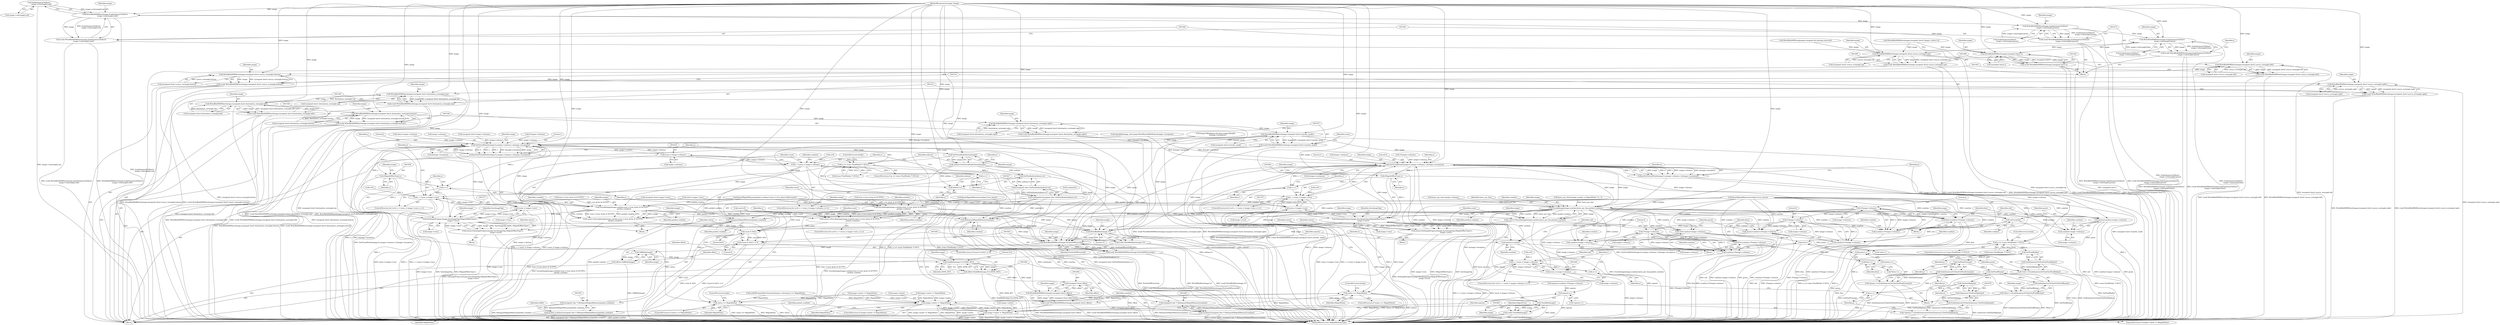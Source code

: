digraph "0_ImageMagick_859084b4fd966ac007965c3d85caabccd8aee9b4@array" {
"1001452" [label="(Call,ScaleQuantumToShort(\n          image->colormap[i].red))"];
"1001450" [label="(Call,WriteBlobMSBShort(image,ScaleQuantumToShort(\n          image->colormap[i].red)))"];
"1001448" [label="(Call,(void) WriteBlobMSBShort(image,ScaleQuantumToShort(\n          image->colormap[i].red)))"];
"1001462" [label="(Call,WriteBlobMSBShort(image,ScaleQuantumToShort(\n          image->colormap[i].green)))"];
"1001460" [label="(Call,(void) WriteBlobMSBShort(image,ScaleQuantumToShort(\n          image->colormap[i].green)))"];
"1001474" [label="(Call,WriteBlobMSBShort(image,ScaleQuantumToShort(\n          image->colormap[i].blue)))"];
"1001443" [label="(Call,WriteBlobMSBShort(image,(unsigned short) i))"];
"1001441" [label="(Call,(void) WriteBlobMSBShort(image,(unsigned short) i))"];
"1001472" [label="(Call,(void) WriteBlobMSBShort(image,ScaleQuantumToShort(\n          image->colormap[i].blue)))"];
"1001486" [label="(Call,WriteBlobMSBShort(image,(unsigned short) source_rectangle.top))"];
"1001484" [label="(Call,(void) WriteBlobMSBShort(image,(unsigned short) source_rectangle.top))"];
"1001495" [label="(Call,WriteBlobMSBShort(image,(unsigned short) source_rectangle.left))"];
"1001493" [label="(Call,(void) WriteBlobMSBShort(image,(unsigned short) source_rectangle.left))"];
"1001504" [label="(Call,WriteBlobMSBShort(image,(unsigned short) source_rectangle.bottom))"];
"1001502" [label="(Call,(void) WriteBlobMSBShort(image,(unsigned short) source_rectangle.bottom))"];
"1001513" [label="(Call,WriteBlobMSBShort(image,(unsigned short) source_rectangle.right))"];
"1001511" [label="(Call,(void) WriteBlobMSBShort(image,(unsigned short) source_rectangle.right))"];
"1001522" [label="(Call,WriteBlobMSBShort(image,(unsigned short) destination_rectangle.top))"];
"1001520" [label="(Call,(void) WriteBlobMSBShort(image,(unsigned short) destination_rectangle.top))"];
"1001531" [label="(Call,WriteBlobMSBShort(image,(unsigned short) destination_rectangle.left))"];
"1001529" [label="(Call,(void) WriteBlobMSBShort(image,(unsigned short) destination_rectangle.left))"];
"1001540" [label="(Call,WriteBlobMSBShort(image,(unsigned short) destination_rectangle.bottom))"];
"1001538" [label="(Call,(void) WriteBlobMSBShort(image,(unsigned short) destination_rectangle.bottom))"];
"1001549" [label="(Call,WriteBlobMSBShort(image,(unsigned short) destination_rectangle.right))"];
"1001547" [label="(Call,(void) WriteBlobMSBShort(image,(unsigned short) destination_rectangle.right))"];
"1001558" [label="(Call,WriteBlobMSBShort(image,(unsigned short) transfer_mode))"];
"1001556" [label="(Call,(void) WriteBlobMSBShort(image,(unsigned short) transfer_mode))"];
"1001586" [label="(Call,GetVirtualPixels(image,0,y,image->columns,1,&image->exception))"];
"1001581" [label="(Call,y++)"];
"1001574" [label="(Call,y < (ssize_t) image->rows)"];
"1001584" [label="(Call,p=GetVirtualPixels(image,0,y,image->columns,1,&image->exception))"];
"1001599" [label="(Call,p == (const PixelPacket *) NULL)"];
"1001607" [label="(Call,GetVirtualIndexQueue(image))"];
"1001605" [label="(Call,indexes=GetVirtualIndexQueue(image))"];
"1001628" [label="(Call,GetPixelIndex(indexes+x))"];
"1001626" [label="(Call,(unsigned char) GetPixelIndex(indexes+x))"];
"1001622" [label="(Call,scanline[x]=(unsigned char) GetPixelIndex(indexes+x))"];
"1001634" [label="(Call,EncodeImage(image,scanline,(size_t) (row_bytes & 0x7FFF),\n        packed_scanline))"];
"1001632" [label="(Call,count+=EncodeImage(image,scanline,(size_t) (row_bytes & 0x7FFF),\n        packed_scanline))"];
"1001915" [label="(Call,count & 0x01)"];
"1001914" [label="(Call,(count & 0x01) != 0)"];
"1001654" [label="(Call,SetImageProgress(image,SaveImageTag,(MagickOffsetType) y,\n            image->rows))"];
"1001576" [label="(Call,(ssize_t) image->rows)"];
"1001652" [label="(Call,status=SetImageProgress(image,SaveImageTag,(MagickOffsetType) y,\n            image->rows))"];
"1001664" [label="(Call,status == MagickFalse)"];
"1001921" [label="(Call,WriteBlobByte(image,'\0'))"];
"1001919" [label="(Call,(void) WriteBlobByte(image,'\0'))"];
"1001926" [label="(Call,WriteBlobMSBShort(image,PictEndOfPictureOp))"];
"1001924" [label="(Call,(void) WriteBlobMSBShort(image,PictEndOfPictureOp))"];
"1001931" [label="(Call,TellBlob(image))"];
"1001929" [label="(Call,offset=TellBlob(image))"];
"1001935" [label="(Call,SeekBlob(image,512,SEEK_SET))"];
"1001933" [label="(Call,offset=SeekBlob(image,512,SEEK_SET))"];
"1001943" [label="(Call,(unsigned short) offset)"];
"1001941" [label="(Call,WriteBlobMSBShort(image,(unsigned short) offset))"];
"1001939" [label="(Call,(void) WriteBlobMSBShort(image,(unsigned short) offset))"];
"1001966" [label="(Call,CloseBlob(image))"];
"1001964" [label="(Call,(void) CloseBlob(image))"];
"1001950" [label="(Call,RelinquishMagickMemory(scanline))"];
"1001948" [label="(Call,(unsigned char *) RelinquishMagickMemory(scanline))"];
"1001946" [label="(Call,scanline=(unsigned char *) RelinquishMagickMemory(scanline))"];
"1001956" [label="(Call,RelinquishMagickMemory(packed_scanline))"];
"1001954" [label="(Call,(unsigned char *) RelinquishMagickMemory(packed_scanline))"];
"1001952" [label="(Call,packed_scanline=(unsigned char *) RelinquishMagickMemory(packed_scanline))"];
"1001629" [label="(Call,indexes+x)"];
"1001615" [label="(Call,(ssize_t) image->columns)"];
"1001613" [label="(Call,x < (ssize_t) image->columns)"];
"1001620" [label="(Call,x++)"];
"1001657" [label="(Call,(MagickOffsetType) y)"];
"1001697" [label="(Call,EncodeImage(image,scanline,(size_t) (row_bytes & 0x7FFF),\n            packed_scanline))"];
"1001695" [label="(Call,count+=EncodeImage(image,scanline,(size_t) (row_bytes & 0x7FFF),\n            packed_scanline))"];
"1001756" [label="(Call,GetVirtualPixels(image,0,y,image->columns,1,&image->exception))"];
"1001751" [label="(Call,y++)"];
"1001744" [label="(Call,y < (ssize_t) image->rows)"];
"1001754" [label="(Call,p=GetVirtualPixels(image,0,y,image->columns,1,&image->exception))"];
"1001769" [label="(Call,p == (const PixelPacket *) NULL)"];
"1001848" [label="(Call,GetPixelRed(p))"];
"1001847" [label="(Call,ScaleQuantumToChar(GetPixelRed(p)))"];
"1001843" [label="(Call,*red++=ScaleQuantumToChar(GetPixelRed(p)))"];
"1001855" [label="(Call,GetPixelGreen(p))"];
"1001854" [label="(Call,ScaleQuantumToChar(GetPixelGreen(p)))"];
"1001850" [label="(Call,*green++=ScaleQuantumToChar(GetPixelGreen(p)))"];
"1001862" [label="(Call,GetPixelBlue(p))"];
"1001861" [label="(Call,ScaleQuantumToChar(GetPixelBlue(p)))"];
"1001857" [label="(Call,*blue++=ScaleQuantumToChar(GetPixelBlue(p)))"];
"1001877" [label="(Call,GetPixelAlpha(p))"];
"1001875" [label="(Call,(Quantum) (GetPixelAlpha(p)))"];
"1001874" [label="(Call,ScaleQuantumToChar((Quantum) (GetPixelAlpha(p))))"];
"1001870" [label="(Call,*opacity++=ScaleQuantumToChar((Quantum) (GetPixelAlpha(p))))"];
"1001879" [label="(Call,p++)"];
"1001778" [label="(Call,green=scanline+image->columns)"];
"1001852" [label="(Call,green++)"];
"1001780" [label="(Call,scanline+image->columns)"];
"1001789" [label="(Call,2*image->columns)"];
"1001785" [label="(Call,blue=scanline+2*image->columns)"];
"1001859" [label="(Call,blue++)"];
"1001787" [label="(Call,scanline+2*image->columns)"];
"1001804" [label="(Call,red=scanline+image->columns)"];
"1001845" [label="(Call,red++)"];
"1001806" [label="(Call,scanline+image->columns)"];
"1001815" [label="(Call,2*image->columns)"];
"1001811" [label="(Call,green=scanline+2*image->columns)"];
"1001813" [label="(Call,scanline+2*image->columns)"];
"1001824" [label="(Call,3*image->columns)"];
"1001820" [label="(Call,blue=scanline+3*image->columns)"];
"1001822" [label="(Call,scanline+3*image->columns)"];
"1001835" [label="(Call,(ssize_t) image->columns)"];
"1001833" [label="(Call,x < (ssize_t) image->columns)"];
"1001840" [label="(Call,x++)"];
"1001883" [label="(Call,EncodeImage(image,scanline,bytes_per_line,packed_scanline))"];
"1001775" [label="(Call,red=scanline)"];
"1001801" [label="(Call,opacity=scanline)"];
"1001872" [label="(Call,opacity++)"];
"1001881" [label="(Call,count+=EncodeImage(image,scanline,bytes_per_line,packed_scanline))"];
"1001899" [label="(Call,SetImageProgress(image,SaveImageTag,(MagickOffsetType) y,\n                image->rows))"];
"1001746" [label="(Call,(ssize_t) image->rows)"];
"1001897" [label="(Call,status=SetImageProgress(image,SaveImageTag,(MagickOffsetType) y,\n                image->rows))"];
"1001909" [label="(Call,status == MagickFalse)"];
"1001795" [label="(Call,image->matte != MagickFalse)"];
"1001865" [label="(Call,image->matte != MagickFalse)"];
"1001902" [label="(Call,(MagickOffsetType) y)"];
"1001886" [label="(Identifier,bytes_per_line)"];
"1001936" [label="(Identifier,image)"];
"1001682" [label="(ControlStructure,for (y=0; y < (ssize_t) image->rows; y++))"];
"1000118" [label="(Block,)"];
"1001445" [label="(Call,(unsigned short) i)"];
"1001824" [label="(Call,3*image->columns)"];
"1001746" [label="(Call,(ssize_t) image->rows)"];
"1001560" [label="(Call,(unsigned short) transfer_mode)"];
"1001811" [label="(Call,green=scanline+2*image->columns)"];
"1001744" [label="(Call,y < (ssize_t) image->rows)"];
"1001505" [label="(Identifier,image)"];
"1001905" [label="(Call,image->rows)"];
"1001614" [label="(Identifier,x)"];
"1001954" [label="(Call,(unsigned char *) RelinquishMagickMemory(packed_scanline))"];
"1001938" [label="(Identifier,SEEK_SET)"];
"1001942" [label="(Identifier,image)"];
"1001813" [label="(Call,scanline+2*image->columns)"];
"1001844" [label="(Call,*red++)"];
"1001571" [label="(Call,y=0)"];
"1001964" [label="(Call,(void) CloseBlob(image))"];
"1001752" [label="(Identifier,y)"];
"1001464" [label="(Call,ScaleQuantumToShort(\n          image->colormap[i].green))"];
"1001834" [label="(Identifier,x)"];
"1001770" [label="(Identifier,p)"];
"1001791" [label="(Call,image->columns)"];
"1001486" [label="(Call,WriteBlobMSBShort(image,(unsigned short) source_rectangle.top))"];
"1001966" [label="(Call,CloseBlob(image))"];
"1001763" [label="(Literal,1)"];
"1001538" [label="(Call,(void) WriteBlobMSBShort(image,(unsigned short) destination_rectangle.bottom))"];
"1001854" [label="(Call,ScaleQuantumToChar(GetPixelGreen(p)))"];
"1001816" [label="(Literal,2)"];
"1001914" [label="(Call,(count & 0x01) != 0)"];
"1001731" [label="(Call,opacity=scanline+3*image->columns)"];
"1001495" [label="(Call,WriteBlobMSBShort(image,(unsigned short) source_rectangle.left))"];
"1001575" [label="(Identifier,y)"];
"1001846" [label="(Identifier,red)"];
"1001799" [label="(Identifier,MagickFalse)"];
"1001804" [label="(Call,red=scanline+image->columns)"];
"1001622" [label="(Call,scanline[x]=(unsigned char) GetPixelIndex(indexes+x))"];
"1001879" [label="(Call,p++)"];
"1001782" [label="(Call,image->columns)"];
"1001657" [label="(Call,(MagickOffsetType) y)"];
"1001790" [label="(Literal,2)"];
"1001795" [label="(Call,image->matte != MagickFalse)"];
"1001584" [label="(Call,p=GetVirtualPixels(image,0,y,image->columns,1,&image->exception))"];
"1001556" [label="(Call,(void) WriteBlobMSBShort(image,(unsigned short) transfer_mode))"];
"1001635" [label="(Identifier,image)"];
"1001842" [label="(Block,)"];
"1001806" [label="(Call,scanline+image->columns)"];
"1001439" [label="(Identifier,i)"];
"1001833" [label="(Call,x < (ssize_t) image->columns)"];
"1001448" [label="(Call,(void) WriteBlobMSBShort(image,ScaleQuantumToShort(\n          image->colormap[i].red)))"];
"1001769" [label="(Call,p == (const PixelPacket *) NULL)"];
"1001741" [label="(Call,y=0)"];
"1001931" [label="(Call,TellBlob(image))"];
"1001660" [label="(Call,image->rows)"];
"1001924" [label="(Call,(void) WriteBlobMSBShort(image,PictEndOfPictureOp))"];
"1001969" [label="(Identifier,MagickTrue)"];
"1001753" [label="(Block,)"];
"1001504" [label="(Call,WriteBlobMSBShort(image,(unsigned short) source_rectangle.bottom))"];
"1001700" [label="(Call,(size_t) (row_bytes & 0x7FFF))"];
"1001967" [label="(Identifier,image)"];
"1001862" [label="(Call,GetPixelBlue(p))"];
"1001918" [label="(Literal,0)"];
"1001814" [label="(Identifier,scanline)"];
"1001699" [label="(Identifier,scanline)"];
"1001607" [label="(Call,GetVirtualIndexQueue(image))"];
"1001927" [label="(Identifier,image)"];
"1001475" [label="(Identifier,image)"];
"1001779" [label="(Identifier,green)"];
"1001578" [label="(Call,image->rows)"];
"1001851" [label="(Call,*green++)"];
"1001754" [label="(Call,p=GetVirtualPixels(image,0,y,image->columns,1,&image->exception))"];
"1001629" [label="(Call,indexes+x)"];
"1001748" [label="(Call,image->rows)"];
"1001853" [label="(Identifier,green)"];
"1001581" [label="(Call,y++)"];
"1001630" [label="(Identifier,indexes)"];
"1001532" [label="(Identifier,image)"];
"1001861" [label="(Call,ScaleQuantumToChar(GetPixelBlue(p)))"];
"1000552" [label="(Call,ResetMagickMemory(packed_scanline,0,(size_t) (row_bytes+MaxCount)))"];
"1001576" [label="(Call,(ssize_t) image->rows)"];
"1001959" [label="(Identifier,buffer)"];
"1001450" [label="(Call,WriteBlobMSBShort(image,ScaleQuantumToShort(\n          image->colormap[i].red)))"];
"1001599" [label="(Call,p == (const PixelPacket *) NULL)"];
"1001441" [label="(Call,(void) WriteBlobMSBShort(image,(unsigned short) i))"];
"1001506" [label="(Call,(unsigned short) source_rectangle.bottom)"];
"1001910" [label="(Identifier,status)"];
"1001654" [label="(Call,SetImageProgress(image,SaveImageTag,(MagickOffsetType) y,\n            image->rows))"];
"1001841" [label="(Identifier,x)"];
"1001514" [label="(Identifier,image)"];
"1001956" [label="(Call,RelinquishMagickMemory(packed_scanline))"];
"1001756" [label="(Call,GetVirtualPixels(image,0,y,image->columns,1,&image->exception))"];
"1001852" [label="(Call,green++)"];
"1001948" [label="(Call,(unsigned char *) RelinquishMagickMemory(scanline))"];
"1000404" [label="(Call,image->matte != MagickFalse)"];
"1001822" [label="(Call,scanline+3*image->columns)"];
"1001815" [label="(Call,2*image->columns)"];
"1001774" [label="(ControlStructure,break;)"];
"1001951" [label="(Identifier,scanline)"];
"1001623" [label="(Call,scanline[x])"];
"1001802" [label="(Identifier,opacity)"];
"1001928" [label="(Identifier,PictEndOfPictureOp)"];
"1001916" [label="(Identifier,count)"];
"1001849" [label="(Identifier,p)"];
"1001843" [label="(Call,*red++=ScaleQuantumToChar(GetPixelRed(p)))"];
"1000117" [label="(MethodParameterIn,Image *image)"];
"1001463" [label="(Identifier,image)"];
"1001917" [label="(Literal,0x01)"];
"1001582" [label="(Identifier,y)"];
"1000448" [label="(Call,image->matte != MagickFalse)"];
"1001789" [label="(Call,2*image->columns)"];
"1001812" [label="(Identifier,green)"];
"1001786" [label="(Identifier,blue)"];
"1001633" [label="(Identifier,count)"];
"1001760" [label="(Call,image->columns)"];
"1001778" [label="(Call,green=scanline+image->columns)"];
"1001926" [label="(Call,WriteBlobMSBShort(image,PictEndOfPictureOp))"];
"1001524" [label="(Call,(unsigned short) destination_rectangle.top)"];
"1000546" [label="(Call,ResetMagickMemory(scanline,0,row_bytes))"];
"1001911" [label="(Identifier,MagickFalse)"];
"1001394" [label="(Call,WriteBlobMSBLong(image,(unsigned int) pixmap.reserved))"];
"1001904" [label="(Identifier,y)"];
"1001740" [label="(ControlStructure,for (y=0; y < (ssize_t) image->rows; y++))"];
"1001945" [label="(Identifier,offset)"];
"1001946" [label="(Call,scanline=(unsigned char *) RelinquishMagickMemory(scanline))"];
"1001542" [label="(Call,(unsigned short) destination_rectangle.bottom)"];
"1001610" [label="(Call,x=0)"];
"1001661" [label="(Identifier,image)"];
"1001864" [label="(ControlStructure,if (image->matte != MagickFalse))"];
"1001621" [label="(Identifier,x)"];
"1001588" [label="(Literal,0)"];
"1000908" [label="(Call,ImageToBlob(jpeg_info,jpeg_image,&length,\n        &image->exception))"];
"1001830" [label="(Call,x=0)"];
"1001848" [label="(Call,GetPixelRed(p))"];
"1001881" [label="(Call,count+=EncodeImage(image,scanline,bytes_per_line,packed_scanline))"];
"1001883" [label="(Call,EncodeImage(image,scanline,bytes_per_line,packed_scanline))"];
"1001487" [label="(Identifier,image)"];
"1001801" [label="(Call,opacity=scanline)"];
"1001803" [label="(Identifier,scanline)"];
"1001452" [label="(Call,ScaleQuantumToShort(\n          image->colormap[i].red))"];
"1001583" [label="(Block,)"];
"1001558" [label="(Call,WriteBlobMSBShort(image,(unsigned short) transfer_mode))"];
"1001896" [label="(Block,)"];
"1001655" [label="(Identifier,image)"];
"1001745" [label="(Identifier,y)"];
"1001867" [label="(Identifier,image)"];
"1001950" [label="(Call,RelinquishMagickMemory(scanline))"];
"1001821" [label="(Identifier,blue)"];
"1001808" [label="(Call,image->columns)"];
"1001796" [label="(Call,image->matte)"];
"1001785" [label="(Call,blue=scanline+2*image->columns)"];
"1001908" [label="(ControlStructure,if (status == MagickFalse))"];
"1001923" [label="(Literal,'\0')"];
"1001451" [label="(Identifier,image)"];
"1001631" [label="(Identifier,x)"];
"1001757" [label="(Identifier,image)"];
"1001858" [label="(Call,*blue++)"];
"1001758" [label="(Literal,0)"];
"1001857" [label="(Call,*blue++=ScaleQuantumToChar(GetPixelBlue(p)))"];
"1001462" [label="(Call,WriteBlobMSBShort(image,ScaleQuantumToShort(\n          image->colormap[i].green)))"];
"1001887" [label="(Identifier,packed_scanline)"];
"1001898" [label="(Identifier,status)"];
"1001104" [label="(Call,(unsigned short) image->columns)"];
"1001484" [label="(Call,(void) WriteBlobMSBShort(image,(unsigned short) source_rectangle.top))"];
"1001823" [label="(Identifier,scanline)"];
"1001866" [label="(Call,image->matte)"];
"1001474" [label="(Call,WriteBlobMSBShort(image,ScaleQuantumToShort(\n          image->colormap[i].blue)))"];
"1001549" [label="(Call,WriteBlobMSBShort(image,(unsigned short) destination_rectangle.right))"];
"1001885" [label="(Identifier,scanline)"];
"1001850" [label="(Call,*green++=ScaleQuantumToChar(GetPixelGreen(p)))"];
"1001667" [label="(ControlStructure,break;)"];
"1001825" [label="(Literal,3)"];
"1001646" [label="(Identifier,image)"];
"1001755" [label="(Identifier,p)"];
"1001921" [label="(Call,WriteBlobByte(image,'\0'))"];
"1001653" [label="(Identifier,status)"];
"1001913" [label="(ControlStructure,if ((count & 0x01) != 0))"];
"1001705" [label="(Identifier,packed_scanline)"];
"1001800" [label="(Block,)"];
"1001440" [label="(Block,)"];
"1001933" [label="(Call,offset=SeekBlob(image,512,SEEK_SET))"];
"1001877" [label="(Call,GetPixelAlpha(p))"];
"1001613" [label="(Call,x < (ssize_t) image->columns)"];
"1001453" [label="(Call,image->colormap[i].red)"];
"1001952" [label="(Call,packed_scanline=(unsigned char *) RelinquishMagickMemory(packed_scanline))"];
"1001531" [label="(Call,WriteBlobMSBShort(image,(unsigned short) destination_rectangle.left))"];
"1001902" [label="(Call,(MagickOffsetType) y)"];
"1001608" [label="(Identifier,image)"];
"1001632" [label="(Call,count+=EncodeImage(image,scanline,(size_t) (row_bytes & 0x7FFF),\n        packed_scanline))"];
"1001551" [label="(Call,(unsigned short) destination_rectangle.right)"];
"1001587" [label="(Identifier,image)"];
"1001934" [label="(Identifier,offset)"];
"1001585" [label="(Identifier,p)"];
"1001869" [label="(Identifier,MagickFalse)"];
"1001418" [label="(Call,WriteBlobMSBShort(image,(unsigned short) (image->colors-1)))"];
"1001865" [label="(Call,image->matte != MagickFalse)"];
"1001781" [label="(Identifier,scanline)"];
"1001540" [label="(Call,WriteBlobMSBShort(image,(unsigned short) destination_rectangle.bottom))"];
"1001871" [label="(Call,*opacity++)"];
"1001476" [label="(Call,ScaleQuantumToShort(\n          image->colormap[i].blue))"];
"1001932" [label="(Identifier,image)"];
"1001919" [label="(Call,(void) WriteBlobByte(image,'\0'))"];
"1001665" [label="(Identifier,status)"];
"1001488" [label="(Call,(unsigned short) source_rectangle.top)"];
"1001875" [label="(Call,(Quantum) (GetPixelAlpha(p)))"];
"1001929" [label="(Call,offset=TellBlob(image))"];
"1001780" [label="(Call,scanline+image->columns)"];
"1001873" [label="(Identifier,opacity)"];
"1001930" [label="(Identifier,offset)"];
"1001695" [label="(Call,count+=EncodeImage(image,scanline,(size_t) (row_bytes & 0x7FFF),\n            packed_scanline))"];
"1001601" [label="(Call,(const PixelPacket *) NULL)"];
"1000431" [label="(Call,4*image->columns)"];
"1001805" [label="(Identifier,red)"];
"1001611" [label="(Identifier,x)"];
"1001970" [label="(MethodReturn,static MagickBooleanType)"];
"1001600" [label="(Identifier,p)"];
"1001559" [label="(Identifier,image)"];
"1001817" [label="(Call,image->columns)"];
"1001855" [label="(Call,GetPixelGreen(p))"];
"1001609" [label="(ControlStructure,for (x=0; x < (ssize_t) image->columns; x++))"];
"1001880" [label="(Identifier,p)"];
"1001771" [label="(Call,(const PixelPacket *) NULL)"];
"1001550" [label="(Identifier,image)"];
"1001787" [label="(Call,scanline+2*image->columns)"];
"1001899" [label="(Call,SetImageProgress(image,SaveImageTag,(MagickOffsetType) y,\n                image->rows))"];
"1000289" [label="(Call,(short) image->rows)"];
"1001776" [label="(Identifier,red)"];
"1001604" [label="(ControlStructure,break;)"];
"1001751" [label="(Call,y++)"];
"1001882" [label="(Identifier,count)"];
"1001605" [label="(Call,indexes=GetVirtualIndexQueue(image))"];
"1001941" [label="(Call,WriteBlobMSBShort(image,(unsigned short) offset))"];
"1001598" [label="(ControlStructure,if (p == (const PixelPacket *) NULL))"];
"1001460" [label="(Call,(void) WriteBlobMSBShort(image,ScaleQuantumToShort(\n          image->colormap[i].green)))"];
"1001874" [label="(Call,ScaleQuantumToChar((Quantum) (GetPixelAlpha(p))))"];
"1001891" [label="(Identifier,image)"];
"1001870" [label="(Call,*opacity++=ScaleQuantumToChar((Quantum) (GetPixelAlpha(p))))"];
"1001840" [label="(Call,x++)"];
"1001593" [label="(Literal,1)"];
"1001589" [label="(Identifier,y)"];
"1001496" [label="(Identifier,image)"];
"1001513" [label="(Call,WriteBlobMSBShort(image,(unsigned short) source_rectangle.right))"];
"1001659" [label="(Identifier,y)"];
"1001943" [label="(Call,(unsigned short) offset)"];
"1001520" [label="(Call,(void) WriteBlobMSBShort(image,(unsigned short) destination_rectangle.top))"];
"1001628" [label="(Call,GetPixelIndex(indexes+x))"];
"1001574" [label="(Call,y < (ssize_t) image->rows)"];
"1001620" [label="(Call,x++)"];
"1001651" [label="(Block,)"];
"1001837" [label="(Call,image->columns)"];
"1001697" [label="(Call,EncodeImage(image,scanline,(size_t) (row_bytes & 0x7FFF),\n            packed_scanline))"];
"1001529" [label="(Call,(void) WriteBlobMSBShort(image,(unsigned short) destination_rectangle.left))"];
"1000201" [label="(Call,OpenBlob(image_info,image,WriteBinaryBlobMode,&image->exception))"];
"1001666" [label="(Identifier,MagickFalse)"];
"1001694" [label="(Identifier,y)"];
"1000298" [label="(Call,(short) image->columns)"];
"1001493" [label="(Call,(void) WriteBlobMSBShort(image,(unsigned short) source_rectangle.left))"];
"1001939" [label="(Call,(void) WriteBlobMSBShort(image,(unsigned short) offset))"];
"1001656" [label="(Identifier,SaveImageTag)"];
"1001523" [label="(Identifier,image)"];
"1001847" [label="(Call,ScaleQuantumToChar(GetPixelRed(p)))"];
"1001935" [label="(Call,SeekBlob(image,512,SEEK_SET))"];
"1001735" [label="(Call,3*image->columns)"];
"1001533" [label="(Call,(unsigned short) destination_rectangle.left)"];
"1001897" [label="(Call,status=SetImageProgress(image,SaveImageTag,(MagickOffsetType) y,\n                image->rows))"];
"1001860" [label="(Identifier,blue)"];
"1001606" [label="(Identifier,indexes)"];
"1001775" [label="(Call,red=scanline)"];
"1001511" [label="(Call,(void) WriteBlobMSBShort(image,(unsigned short) source_rectangle.right))"];
"1001957" [label="(Identifier,packed_scanline)"];
"1001443" [label="(Call,WriteBlobMSBShort(image,(unsigned short) i))"];
"1001515" [label="(Call,(unsigned short) source_rectangle.right)"];
"1001547" [label="(Call,(void) WriteBlobMSBShort(image,(unsigned short) destination_rectangle.right))"];
"1001636" [label="(Identifier,scanline)"];
"1001856" [label="(Identifier,p)"];
"1001626" [label="(Call,(unsigned char) GetPixelIndex(indexes+x))"];
"1001678" [label="(Call,ResetMagickMemory(scanline,0,row_bytes))"];
"1001777" [label="(Identifier,scanline)"];
"1001113" [label="(Call,(unsigned short) image->rows)"];
"1001884" [label="(Identifier,image)"];
"1000216" [label="(Call,IssRGBCompatibleColorspace(image->colorspace) == MagickFalse)"];
"1001831" [label="(Identifier,x)"];
"1001872" [label="(Call,opacity++)"];
"1001900" [label="(Identifier,image)"];
"1001829" [label="(ControlStructure,for (x=0; x < (ssize_t) image->columns; x++))"];
"1001901" [label="(Identifier,SaveImageTag)"];
"1001472" [label="(Call,(void) WriteBlobMSBShort(image,ScaleQuantumToShort(\n          image->colormap[i].blue)))"];
"1001807" [label="(Identifier,scanline)"];
"1001922" [label="(Identifier,image)"];
"1001764" [label="(Call,&image->exception)"];
"1001541" [label="(Identifier,image)"];
"1001624" [label="(Identifier,scanline)"];
"1001617" [label="(Call,image->columns)"];
"1001820" [label="(Call,blue=scanline+3*image->columns)"];
"1001570" [label="(ControlStructure,for (y=0; y < (ssize_t) image->rows; y++))"];
"1001826" [label="(Call,image->columns)"];
"1001863" [label="(Identifier,p)"];
"1001906" [label="(Identifier,image)"];
"1001797" [label="(Identifier,image)"];
"1001953" [label="(Identifier,packed_scanline)"];
"1001912" [label="(ControlStructure,break;)"];
"1001937" [label="(Literal,512)"];
"1001594" [label="(Call,&image->exception)"];
"1001915" [label="(Call,count & 0x01)"];
"1001634" [label="(Call,EncodeImage(image,scanline,(size_t) (row_bytes & 0x7FFF),\n        packed_scanline))"];
"1001859" [label="(Call,blue++)"];
"1001502" [label="(Call,(void) WriteBlobMSBShort(image,(unsigned short) source_rectangle.bottom))"];
"1001845" [label="(Call,red++)"];
"1000445" [label="(Call,bytes_per_line*=image->matte != MagickFalse ? 4 : 3)"];
"1001878" [label="(Identifier,p)"];
"1001652" [label="(Call,status=SetImageProgress(image,SaveImageTag,(MagickOffsetType) y,\n            image->rows))"];
"1001590" [label="(Call,image->columns)"];
"1001522" [label="(Call,WriteBlobMSBShort(image,(unsigned short) destination_rectangle.top))"];
"1001444" [label="(Identifier,image)"];
"1001563" [label="(Call,count=0)"];
"1001664" [label="(Call,status == MagickFalse)"];
"1001637" [label="(Call,(size_t) (row_bytes & 0x7FFF))"];
"1001698" [label="(Identifier,image)"];
"1000436" [label="(Call,bytes_per_line=image->columns)"];
"1001642" [label="(Identifier,packed_scanline)"];
"1001909" [label="(Call,status == MagickFalse)"];
"1001947" [label="(Identifier,scanline)"];
"1001788" [label="(Identifier,scanline)"];
"1001564" [label="(Identifier,count)"];
"1001696" [label="(Identifier,count)"];
"1001835" [label="(Call,(ssize_t) image->columns)"];
"1001586" [label="(Call,GetVirtualPixels(image,0,y,image->columns,1,&image->exception))"];
"1001794" [label="(ControlStructure,if (image->matte != MagickFalse))"];
"1001615" [label="(Call,(ssize_t) image->columns)"];
"1001759" [label="(Identifier,y)"];
"1001768" [label="(ControlStructure,if (p == (const PixelPacket *) NULL))"];
"1001497" [label="(Call,(unsigned short) source_rectangle.left)"];
"1001663" [label="(ControlStructure,if (status == MagickFalse))"];
"1001452" -> "1001450"  [label="AST: "];
"1001452" -> "1001453"  [label="CFG: "];
"1001453" -> "1001452"  [label="AST: "];
"1001450" -> "1001452"  [label="CFG: "];
"1001452" -> "1001970"  [label="DDG: image->colormap[i].red"];
"1001452" -> "1001450"  [label="DDG: image->colormap[i].red"];
"1001450" -> "1001448"  [label="AST: "];
"1001451" -> "1001450"  [label="AST: "];
"1001448" -> "1001450"  [label="CFG: "];
"1001450" -> "1001970"  [label="DDG: ScaleQuantumToShort(\n          image->colormap[i].red)"];
"1001450" -> "1001448"  [label="DDG: image"];
"1001450" -> "1001448"  [label="DDG: ScaleQuantumToShort(\n          image->colormap[i].red)"];
"1001443" -> "1001450"  [label="DDG: image"];
"1000117" -> "1001450"  [label="DDG: image"];
"1001450" -> "1001462"  [label="DDG: image"];
"1001448" -> "1001440"  [label="AST: "];
"1001449" -> "1001448"  [label="AST: "];
"1001461" -> "1001448"  [label="CFG: "];
"1001448" -> "1001970"  [label="DDG: (void) WriteBlobMSBShort(image,ScaleQuantumToShort(\n          image->colormap[i].red))"];
"1001448" -> "1001970"  [label="DDG: WriteBlobMSBShort(image,ScaleQuantumToShort(\n          image->colormap[i].red))"];
"1001462" -> "1001460"  [label="AST: "];
"1001462" -> "1001464"  [label="CFG: "];
"1001463" -> "1001462"  [label="AST: "];
"1001464" -> "1001462"  [label="AST: "];
"1001460" -> "1001462"  [label="CFG: "];
"1001462" -> "1001970"  [label="DDG: ScaleQuantumToShort(\n          image->colormap[i].green)"];
"1001462" -> "1001460"  [label="DDG: image"];
"1001462" -> "1001460"  [label="DDG: ScaleQuantumToShort(\n          image->colormap[i].green)"];
"1000117" -> "1001462"  [label="DDG: image"];
"1001464" -> "1001462"  [label="DDG: image->colormap[i].green"];
"1001462" -> "1001474"  [label="DDG: image"];
"1001460" -> "1001440"  [label="AST: "];
"1001461" -> "1001460"  [label="AST: "];
"1001473" -> "1001460"  [label="CFG: "];
"1001460" -> "1001970"  [label="DDG: WriteBlobMSBShort(image,ScaleQuantumToShort(\n          image->colormap[i].green))"];
"1001460" -> "1001970"  [label="DDG: (void) WriteBlobMSBShort(image,ScaleQuantumToShort(\n          image->colormap[i].green))"];
"1001474" -> "1001472"  [label="AST: "];
"1001474" -> "1001476"  [label="CFG: "];
"1001475" -> "1001474"  [label="AST: "];
"1001476" -> "1001474"  [label="AST: "];
"1001472" -> "1001474"  [label="CFG: "];
"1001474" -> "1001970"  [label="DDG: ScaleQuantumToShort(\n          image->colormap[i].blue)"];
"1001474" -> "1001443"  [label="DDG: image"];
"1001474" -> "1001472"  [label="DDG: image"];
"1001474" -> "1001472"  [label="DDG: ScaleQuantumToShort(\n          image->colormap[i].blue)"];
"1000117" -> "1001474"  [label="DDG: image"];
"1001476" -> "1001474"  [label="DDG: image->colormap[i].blue"];
"1001474" -> "1001486"  [label="DDG: image"];
"1001443" -> "1001441"  [label="AST: "];
"1001443" -> "1001445"  [label="CFG: "];
"1001444" -> "1001443"  [label="AST: "];
"1001445" -> "1001443"  [label="AST: "];
"1001441" -> "1001443"  [label="CFG: "];
"1001443" -> "1001970"  [label="DDG: (unsigned short) i"];
"1001443" -> "1001441"  [label="DDG: image"];
"1001443" -> "1001441"  [label="DDG: (unsigned short) i"];
"1001418" -> "1001443"  [label="DDG: image"];
"1000117" -> "1001443"  [label="DDG: image"];
"1001445" -> "1001443"  [label="DDG: i"];
"1001441" -> "1001440"  [label="AST: "];
"1001442" -> "1001441"  [label="AST: "];
"1001449" -> "1001441"  [label="CFG: "];
"1001441" -> "1001970"  [label="DDG: WriteBlobMSBShort(image,(unsigned short) i)"];
"1001441" -> "1001970"  [label="DDG: (void) WriteBlobMSBShort(image,(unsigned short) i)"];
"1001472" -> "1001440"  [label="AST: "];
"1001473" -> "1001472"  [label="AST: "];
"1001439" -> "1001472"  [label="CFG: "];
"1001472" -> "1001970"  [label="DDG: WriteBlobMSBShort(image,ScaleQuantumToShort(\n          image->colormap[i].blue))"];
"1001472" -> "1001970"  [label="DDG: (void) WriteBlobMSBShort(image,ScaleQuantumToShort(\n          image->colormap[i].blue))"];
"1001486" -> "1001484"  [label="AST: "];
"1001486" -> "1001488"  [label="CFG: "];
"1001487" -> "1001486"  [label="AST: "];
"1001488" -> "1001486"  [label="AST: "];
"1001484" -> "1001486"  [label="CFG: "];
"1001486" -> "1001970"  [label="DDG: (unsigned short) source_rectangle.top"];
"1001486" -> "1001484"  [label="DDG: image"];
"1001486" -> "1001484"  [label="DDG: (unsigned short) source_rectangle.top"];
"1001418" -> "1001486"  [label="DDG: image"];
"1001394" -> "1001486"  [label="DDG: image"];
"1000117" -> "1001486"  [label="DDG: image"];
"1001488" -> "1001486"  [label="DDG: source_rectangle.top"];
"1001486" -> "1001495"  [label="DDG: image"];
"1001484" -> "1000118"  [label="AST: "];
"1001485" -> "1001484"  [label="AST: "];
"1001494" -> "1001484"  [label="CFG: "];
"1001484" -> "1001970"  [label="DDG: WriteBlobMSBShort(image,(unsigned short) source_rectangle.top)"];
"1001484" -> "1001970"  [label="DDG: (void) WriteBlobMSBShort(image,(unsigned short) source_rectangle.top)"];
"1001495" -> "1001493"  [label="AST: "];
"1001495" -> "1001497"  [label="CFG: "];
"1001496" -> "1001495"  [label="AST: "];
"1001497" -> "1001495"  [label="AST: "];
"1001493" -> "1001495"  [label="CFG: "];
"1001495" -> "1001970"  [label="DDG: (unsigned short) source_rectangle.left"];
"1001495" -> "1001493"  [label="DDG: image"];
"1001495" -> "1001493"  [label="DDG: (unsigned short) source_rectangle.left"];
"1000117" -> "1001495"  [label="DDG: image"];
"1001497" -> "1001495"  [label="DDG: source_rectangle.left"];
"1001495" -> "1001504"  [label="DDG: image"];
"1001493" -> "1000118"  [label="AST: "];
"1001494" -> "1001493"  [label="AST: "];
"1001503" -> "1001493"  [label="CFG: "];
"1001493" -> "1001970"  [label="DDG: (void) WriteBlobMSBShort(image,(unsigned short) source_rectangle.left)"];
"1001493" -> "1001970"  [label="DDG: WriteBlobMSBShort(image,(unsigned short) source_rectangle.left)"];
"1001504" -> "1001502"  [label="AST: "];
"1001504" -> "1001506"  [label="CFG: "];
"1001505" -> "1001504"  [label="AST: "];
"1001506" -> "1001504"  [label="AST: "];
"1001502" -> "1001504"  [label="CFG: "];
"1001504" -> "1001970"  [label="DDG: (unsigned short) source_rectangle.bottom"];
"1001504" -> "1001502"  [label="DDG: image"];
"1001504" -> "1001502"  [label="DDG: (unsigned short) source_rectangle.bottom"];
"1000117" -> "1001504"  [label="DDG: image"];
"1001506" -> "1001504"  [label="DDG: source_rectangle.bottom"];
"1001504" -> "1001513"  [label="DDG: image"];
"1001502" -> "1000118"  [label="AST: "];
"1001503" -> "1001502"  [label="AST: "];
"1001512" -> "1001502"  [label="CFG: "];
"1001502" -> "1001970"  [label="DDG: (void) WriteBlobMSBShort(image,(unsigned short) source_rectangle.bottom)"];
"1001502" -> "1001970"  [label="DDG: WriteBlobMSBShort(image,(unsigned short) source_rectangle.bottom)"];
"1001513" -> "1001511"  [label="AST: "];
"1001513" -> "1001515"  [label="CFG: "];
"1001514" -> "1001513"  [label="AST: "];
"1001515" -> "1001513"  [label="AST: "];
"1001511" -> "1001513"  [label="CFG: "];
"1001513" -> "1001970"  [label="DDG: (unsigned short) source_rectangle.right"];
"1001513" -> "1001511"  [label="DDG: image"];
"1001513" -> "1001511"  [label="DDG: (unsigned short) source_rectangle.right"];
"1000117" -> "1001513"  [label="DDG: image"];
"1001515" -> "1001513"  [label="DDG: source_rectangle.right"];
"1001513" -> "1001522"  [label="DDG: image"];
"1001511" -> "1000118"  [label="AST: "];
"1001512" -> "1001511"  [label="AST: "];
"1001521" -> "1001511"  [label="CFG: "];
"1001511" -> "1001970"  [label="DDG: WriteBlobMSBShort(image,(unsigned short) source_rectangle.right)"];
"1001511" -> "1001970"  [label="DDG: (void) WriteBlobMSBShort(image,(unsigned short) source_rectangle.right)"];
"1001522" -> "1001520"  [label="AST: "];
"1001522" -> "1001524"  [label="CFG: "];
"1001523" -> "1001522"  [label="AST: "];
"1001524" -> "1001522"  [label="AST: "];
"1001520" -> "1001522"  [label="CFG: "];
"1001522" -> "1001970"  [label="DDG: (unsigned short) destination_rectangle.top"];
"1001522" -> "1001520"  [label="DDG: image"];
"1001522" -> "1001520"  [label="DDG: (unsigned short) destination_rectangle.top"];
"1000117" -> "1001522"  [label="DDG: image"];
"1001524" -> "1001522"  [label="DDG: destination_rectangle.top"];
"1001522" -> "1001531"  [label="DDG: image"];
"1001520" -> "1000118"  [label="AST: "];
"1001521" -> "1001520"  [label="AST: "];
"1001530" -> "1001520"  [label="CFG: "];
"1001520" -> "1001970"  [label="DDG: (void) WriteBlobMSBShort(image,(unsigned short) destination_rectangle.top)"];
"1001520" -> "1001970"  [label="DDG: WriteBlobMSBShort(image,(unsigned short) destination_rectangle.top)"];
"1001531" -> "1001529"  [label="AST: "];
"1001531" -> "1001533"  [label="CFG: "];
"1001532" -> "1001531"  [label="AST: "];
"1001533" -> "1001531"  [label="AST: "];
"1001529" -> "1001531"  [label="CFG: "];
"1001531" -> "1001970"  [label="DDG: (unsigned short) destination_rectangle.left"];
"1001531" -> "1001529"  [label="DDG: image"];
"1001531" -> "1001529"  [label="DDG: (unsigned short) destination_rectangle.left"];
"1000117" -> "1001531"  [label="DDG: image"];
"1001533" -> "1001531"  [label="DDG: destination_rectangle.left"];
"1001531" -> "1001540"  [label="DDG: image"];
"1001529" -> "1000118"  [label="AST: "];
"1001530" -> "1001529"  [label="AST: "];
"1001539" -> "1001529"  [label="CFG: "];
"1001529" -> "1001970"  [label="DDG: WriteBlobMSBShort(image,(unsigned short) destination_rectangle.left)"];
"1001529" -> "1001970"  [label="DDG: (void) WriteBlobMSBShort(image,(unsigned short) destination_rectangle.left)"];
"1001540" -> "1001538"  [label="AST: "];
"1001540" -> "1001542"  [label="CFG: "];
"1001541" -> "1001540"  [label="AST: "];
"1001542" -> "1001540"  [label="AST: "];
"1001538" -> "1001540"  [label="CFG: "];
"1001540" -> "1001970"  [label="DDG: (unsigned short) destination_rectangle.bottom"];
"1001540" -> "1001538"  [label="DDG: image"];
"1001540" -> "1001538"  [label="DDG: (unsigned short) destination_rectangle.bottom"];
"1000117" -> "1001540"  [label="DDG: image"];
"1001542" -> "1001540"  [label="DDG: destination_rectangle.bottom"];
"1001540" -> "1001549"  [label="DDG: image"];
"1001538" -> "1000118"  [label="AST: "];
"1001539" -> "1001538"  [label="AST: "];
"1001548" -> "1001538"  [label="CFG: "];
"1001538" -> "1001970"  [label="DDG: (void) WriteBlobMSBShort(image,(unsigned short) destination_rectangle.bottom)"];
"1001538" -> "1001970"  [label="DDG: WriteBlobMSBShort(image,(unsigned short) destination_rectangle.bottom)"];
"1001549" -> "1001547"  [label="AST: "];
"1001549" -> "1001551"  [label="CFG: "];
"1001550" -> "1001549"  [label="AST: "];
"1001551" -> "1001549"  [label="AST: "];
"1001547" -> "1001549"  [label="CFG: "];
"1001549" -> "1001970"  [label="DDG: (unsigned short) destination_rectangle.right"];
"1001549" -> "1001547"  [label="DDG: image"];
"1001549" -> "1001547"  [label="DDG: (unsigned short) destination_rectangle.right"];
"1000117" -> "1001549"  [label="DDG: image"];
"1001551" -> "1001549"  [label="DDG: destination_rectangle.right"];
"1001549" -> "1001558"  [label="DDG: image"];
"1001547" -> "1000118"  [label="AST: "];
"1001548" -> "1001547"  [label="AST: "];
"1001557" -> "1001547"  [label="CFG: "];
"1001547" -> "1001970"  [label="DDG: WriteBlobMSBShort(image,(unsigned short) destination_rectangle.right)"];
"1001547" -> "1001970"  [label="DDG: (void) WriteBlobMSBShort(image,(unsigned short) destination_rectangle.right)"];
"1001558" -> "1001556"  [label="AST: "];
"1001558" -> "1001560"  [label="CFG: "];
"1001559" -> "1001558"  [label="AST: "];
"1001560" -> "1001558"  [label="AST: "];
"1001556" -> "1001558"  [label="CFG: "];
"1001558" -> "1001970"  [label="DDG: (unsigned short) transfer_mode"];
"1001558" -> "1001556"  [label="DDG: image"];
"1001558" -> "1001556"  [label="DDG: (unsigned short) transfer_mode"];
"1000117" -> "1001558"  [label="DDG: image"];
"1001560" -> "1001558"  [label="DDG: transfer_mode"];
"1001558" -> "1001586"  [label="DDG: image"];
"1001558" -> "1001697"  [label="DDG: image"];
"1001558" -> "1001756"  [label="DDG: image"];
"1001558" -> "1001921"  [label="DDG: image"];
"1001558" -> "1001926"  [label="DDG: image"];
"1001556" -> "1000118"  [label="AST: "];
"1001557" -> "1001556"  [label="AST: "];
"1001564" -> "1001556"  [label="CFG: "];
"1001556" -> "1001970"  [label="DDG: WriteBlobMSBShort(image,(unsigned short) transfer_mode)"];
"1001556" -> "1001970"  [label="DDG: (void) WriteBlobMSBShort(image,(unsigned short) transfer_mode)"];
"1001586" -> "1001584"  [label="AST: "];
"1001586" -> "1001594"  [label="CFG: "];
"1001587" -> "1001586"  [label="AST: "];
"1001588" -> "1001586"  [label="AST: "];
"1001589" -> "1001586"  [label="AST: "];
"1001590" -> "1001586"  [label="AST: "];
"1001593" -> "1001586"  [label="AST: "];
"1001594" -> "1001586"  [label="AST: "];
"1001584" -> "1001586"  [label="CFG: "];
"1001586" -> "1001970"  [label="DDG: y"];
"1001586" -> "1001970"  [label="DDG: &image->exception"];
"1001586" -> "1001970"  [label="DDG: image->columns"];
"1001586" -> "1001581"  [label="DDG: y"];
"1001586" -> "1001584"  [label="DDG: image->columns"];
"1001586" -> "1001584"  [label="DDG: 0"];
"1001586" -> "1001584"  [label="DDG: y"];
"1001586" -> "1001584"  [label="DDG: 1"];
"1001586" -> "1001584"  [label="DDG: &image->exception"];
"1001586" -> "1001584"  [label="DDG: image"];
"1001634" -> "1001586"  [label="DDG: image"];
"1001654" -> "1001586"  [label="DDG: image"];
"1000117" -> "1001586"  [label="DDG: image"];
"1001574" -> "1001586"  [label="DDG: y"];
"1001104" -> "1001586"  [label="DDG: image->columns"];
"1001615" -> "1001586"  [label="DDG: image->columns"];
"1000431" -> "1001586"  [label="DDG: image->columns"];
"1000298" -> "1001586"  [label="DDG: image->columns"];
"1000201" -> "1001586"  [label="DDG: &image->exception"];
"1000908" -> "1001586"  [label="DDG: &image->exception"];
"1001586" -> "1001607"  [label="DDG: image"];
"1001586" -> "1001615"  [label="DDG: image->columns"];
"1001586" -> "1001657"  [label="DDG: y"];
"1001586" -> "1001921"  [label="DDG: image"];
"1001586" -> "1001926"  [label="DDG: image"];
"1001581" -> "1001570"  [label="AST: "];
"1001581" -> "1001582"  [label="CFG: "];
"1001582" -> "1001581"  [label="AST: "];
"1001575" -> "1001581"  [label="CFG: "];
"1001581" -> "1001574"  [label="DDG: y"];
"1001657" -> "1001581"  [label="DDG: y"];
"1001574" -> "1001570"  [label="AST: "];
"1001574" -> "1001576"  [label="CFG: "];
"1001575" -> "1001574"  [label="AST: "];
"1001576" -> "1001574"  [label="AST: "];
"1001585" -> "1001574"  [label="CFG: "];
"1001916" -> "1001574"  [label="CFG: "];
"1001574" -> "1001970"  [label="DDG: y < (ssize_t) image->rows"];
"1001574" -> "1001970"  [label="DDG: (ssize_t) image->rows"];
"1001574" -> "1001970"  [label="DDG: y"];
"1001571" -> "1001574"  [label="DDG: y"];
"1001576" -> "1001574"  [label="DDG: image->rows"];
"1001584" -> "1001583"  [label="AST: "];
"1001585" -> "1001584"  [label="AST: "];
"1001600" -> "1001584"  [label="CFG: "];
"1001584" -> "1001970"  [label="DDG: GetVirtualPixels(image,0,y,image->columns,1,&image->exception)"];
"1001584" -> "1001599"  [label="DDG: p"];
"1001599" -> "1001598"  [label="AST: "];
"1001599" -> "1001601"  [label="CFG: "];
"1001600" -> "1001599"  [label="AST: "];
"1001601" -> "1001599"  [label="AST: "];
"1001604" -> "1001599"  [label="CFG: "];
"1001606" -> "1001599"  [label="CFG: "];
"1001599" -> "1001970"  [label="DDG: p"];
"1001599" -> "1001970"  [label="DDG: p == (const PixelPacket *) NULL"];
"1001599" -> "1001970"  [label="DDG: (const PixelPacket *) NULL"];
"1001601" -> "1001599"  [label="DDG: NULL"];
"1001607" -> "1001605"  [label="AST: "];
"1001607" -> "1001608"  [label="CFG: "];
"1001608" -> "1001607"  [label="AST: "];
"1001605" -> "1001607"  [label="CFG: "];
"1001607" -> "1001605"  [label="DDG: image"];
"1000117" -> "1001607"  [label="DDG: image"];
"1001607" -> "1001634"  [label="DDG: image"];
"1001605" -> "1001583"  [label="AST: "];
"1001606" -> "1001605"  [label="AST: "];
"1001611" -> "1001605"  [label="CFG: "];
"1001605" -> "1001970"  [label="DDG: GetVirtualIndexQueue(image)"];
"1001605" -> "1001970"  [label="DDG: indexes"];
"1001605" -> "1001628"  [label="DDG: indexes"];
"1001605" -> "1001629"  [label="DDG: indexes"];
"1001628" -> "1001626"  [label="AST: "];
"1001628" -> "1001629"  [label="CFG: "];
"1001629" -> "1001628"  [label="AST: "];
"1001626" -> "1001628"  [label="CFG: "];
"1001628" -> "1001970"  [label="DDG: indexes+x"];
"1001628" -> "1001626"  [label="DDG: indexes+x"];
"1001613" -> "1001628"  [label="DDG: x"];
"1001626" -> "1001622"  [label="AST: "];
"1001627" -> "1001626"  [label="AST: "];
"1001622" -> "1001626"  [label="CFG: "];
"1001626" -> "1001970"  [label="DDG: GetPixelIndex(indexes+x)"];
"1001626" -> "1001622"  [label="DDG: GetPixelIndex(indexes+x)"];
"1001622" -> "1001609"  [label="AST: "];
"1001623" -> "1001622"  [label="AST: "];
"1001621" -> "1001622"  [label="CFG: "];
"1001622" -> "1001970"  [label="DDG: scanline[x]"];
"1001622" -> "1001970"  [label="DDG: (unsigned char) GetPixelIndex(indexes+x)"];
"1001622" -> "1001634"  [label="DDG: scanline[x]"];
"1001622" -> "1001950"  [label="DDG: scanline[x]"];
"1001634" -> "1001632"  [label="AST: "];
"1001634" -> "1001642"  [label="CFG: "];
"1001635" -> "1001634"  [label="AST: "];
"1001636" -> "1001634"  [label="AST: "];
"1001637" -> "1001634"  [label="AST: "];
"1001642" -> "1001634"  [label="AST: "];
"1001632" -> "1001634"  [label="CFG: "];
"1001634" -> "1001970"  [label="DDG: (size_t) (row_bytes & 0x7FFF)"];
"1001634" -> "1001632"  [label="DDG: image"];
"1001634" -> "1001632"  [label="DDG: scanline"];
"1001634" -> "1001632"  [label="DDG: (size_t) (row_bytes & 0x7FFF)"];
"1001634" -> "1001632"  [label="DDG: packed_scanline"];
"1000117" -> "1001634"  [label="DDG: image"];
"1000546" -> "1001634"  [label="DDG: scanline"];
"1001637" -> "1001634"  [label="DDG: row_bytes & 0x7FFF"];
"1000552" -> "1001634"  [label="DDG: packed_scanline"];
"1001634" -> "1001654"  [label="DDG: image"];
"1001634" -> "1001921"  [label="DDG: image"];
"1001634" -> "1001926"  [label="DDG: image"];
"1001634" -> "1001950"  [label="DDG: scanline"];
"1001634" -> "1001956"  [label="DDG: packed_scanline"];
"1001632" -> "1001583"  [label="AST: "];
"1001633" -> "1001632"  [label="AST: "];
"1001646" -> "1001632"  [label="CFG: "];
"1001632" -> "1001970"  [label="DDG: EncodeImage(image,scanline,(size_t) (row_bytes & 0x7FFF),\n        packed_scanline)"];
"1001563" -> "1001632"  [label="DDG: count"];
"1001632" -> "1001915"  [label="DDG: count"];
"1001915" -> "1001914"  [label="AST: "];
"1001915" -> "1001917"  [label="CFG: "];
"1001916" -> "1001915"  [label="AST: "];
"1001917" -> "1001915"  [label="AST: "];
"1001918" -> "1001915"  [label="CFG: "];
"1001915" -> "1001970"  [label="DDG: count"];
"1001915" -> "1001914"  [label="DDG: count"];
"1001915" -> "1001914"  [label="DDG: 0x01"];
"1001695" -> "1001915"  [label="DDG: count"];
"1001563" -> "1001915"  [label="DDG: count"];
"1001881" -> "1001915"  [label="DDG: count"];
"1001914" -> "1001913"  [label="AST: "];
"1001914" -> "1001918"  [label="CFG: "];
"1001918" -> "1001914"  [label="AST: "];
"1001920" -> "1001914"  [label="CFG: "];
"1001925" -> "1001914"  [label="CFG: "];
"1001914" -> "1001970"  [label="DDG: (count & 0x01) != 0"];
"1001914" -> "1001970"  [label="DDG: count & 0x01"];
"1001654" -> "1001652"  [label="AST: "];
"1001654" -> "1001660"  [label="CFG: "];
"1001655" -> "1001654"  [label="AST: "];
"1001656" -> "1001654"  [label="AST: "];
"1001657" -> "1001654"  [label="AST: "];
"1001660" -> "1001654"  [label="AST: "];
"1001652" -> "1001654"  [label="CFG: "];
"1001654" -> "1001970"  [label="DDG: image->rows"];
"1001654" -> "1001970"  [label="DDG: SaveImageTag"];
"1001654" -> "1001970"  [label="DDG: (MagickOffsetType) y"];
"1001654" -> "1001576"  [label="DDG: image->rows"];
"1001654" -> "1001652"  [label="DDG: image"];
"1001654" -> "1001652"  [label="DDG: SaveImageTag"];
"1001654" -> "1001652"  [label="DDG: (MagickOffsetType) y"];
"1001654" -> "1001652"  [label="DDG: image->rows"];
"1000117" -> "1001654"  [label="DDG: image"];
"1001657" -> "1001654"  [label="DDG: y"];
"1001576" -> "1001654"  [label="DDG: image->rows"];
"1001654" -> "1001921"  [label="DDG: image"];
"1001654" -> "1001926"  [label="DDG: image"];
"1001576" -> "1001578"  [label="CFG: "];
"1001577" -> "1001576"  [label="AST: "];
"1001578" -> "1001576"  [label="AST: "];
"1001576" -> "1001970"  [label="DDG: image->rows"];
"1000289" -> "1001576"  [label="DDG: image->rows"];
"1001113" -> "1001576"  [label="DDG: image->rows"];
"1001652" -> "1001651"  [label="AST: "];
"1001653" -> "1001652"  [label="AST: "];
"1001665" -> "1001652"  [label="CFG: "];
"1001652" -> "1001970"  [label="DDG: SetImageProgress(image,SaveImageTag,(MagickOffsetType) y,\n            image->rows)"];
"1001652" -> "1001664"  [label="DDG: status"];
"1001664" -> "1001663"  [label="AST: "];
"1001664" -> "1001666"  [label="CFG: "];
"1001665" -> "1001664"  [label="AST: "];
"1001666" -> "1001664"  [label="AST: "];
"1001667" -> "1001664"  [label="CFG: "];
"1001582" -> "1001664"  [label="CFG: "];
"1001664" -> "1001970"  [label="DDG: MagickFalse"];
"1001664" -> "1001970"  [label="DDG: status"];
"1001664" -> "1001970"  [label="DDG: status == MagickFalse"];
"1000216" -> "1001664"  [label="DDG: MagickFalse"];
"1000404" -> "1001664"  [label="DDG: MagickFalse"];
"1000448" -> "1001664"  [label="DDG: MagickFalse"];
"1001921" -> "1001919"  [label="AST: "];
"1001921" -> "1001923"  [label="CFG: "];
"1001922" -> "1001921"  [label="AST: "];
"1001923" -> "1001921"  [label="AST: "];
"1001919" -> "1001921"  [label="CFG: "];
"1001921" -> "1001919"  [label="DDG: image"];
"1001921" -> "1001919"  [label="DDG: '\0'"];
"1001883" -> "1001921"  [label="DDG: image"];
"1001756" -> "1001921"  [label="DDG: image"];
"1001697" -> "1001921"  [label="DDG: image"];
"1001899" -> "1001921"  [label="DDG: image"];
"1000117" -> "1001921"  [label="DDG: image"];
"1001921" -> "1001926"  [label="DDG: image"];
"1001919" -> "1001913"  [label="AST: "];
"1001920" -> "1001919"  [label="AST: "];
"1001925" -> "1001919"  [label="CFG: "];
"1001919" -> "1001970"  [label="DDG: WriteBlobByte(image,'\0')"];
"1001919" -> "1001970"  [label="DDG: (void) WriteBlobByte(image,'\0')"];
"1001926" -> "1001924"  [label="AST: "];
"1001926" -> "1001928"  [label="CFG: "];
"1001927" -> "1001926"  [label="AST: "];
"1001928" -> "1001926"  [label="AST: "];
"1001924" -> "1001926"  [label="CFG: "];
"1001926" -> "1001970"  [label="DDG: PictEndOfPictureOp"];
"1001926" -> "1001924"  [label="DDG: image"];
"1001926" -> "1001924"  [label="DDG: PictEndOfPictureOp"];
"1001883" -> "1001926"  [label="DDG: image"];
"1001756" -> "1001926"  [label="DDG: image"];
"1001697" -> "1001926"  [label="DDG: image"];
"1001899" -> "1001926"  [label="DDG: image"];
"1000117" -> "1001926"  [label="DDG: image"];
"1001926" -> "1001931"  [label="DDG: image"];
"1001924" -> "1000118"  [label="AST: "];
"1001925" -> "1001924"  [label="AST: "];
"1001930" -> "1001924"  [label="CFG: "];
"1001924" -> "1001970"  [label="DDG: (void) WriteBlobMSBShort(image,PictEndOfPictureOp)"];
"1001924" -> "1001970"  [label="DDG: WriteBlobMSBShort(image,PictEndOfPictureOp)"];
"1001931" -> "1001929"  [label="AST: "];
"1001931" -> "1001932"  [label="CFG: "];
"1001932" -> "1001931"  [label="AST: "];
"1001929" -> "1001931"  [label="CFG: "];
"1001931" -> "1001929"  [label="DDG: image"];
"1000117" -> "1001931"  [label="DDG: image"];
"1001931" -> "1001935"  [label="DDG: image"];
"1001929" -> "1000118"  [label="AST: "];
"1001930" -> "1001929"  [label="AST: "];
"1001934" -> "1001929"  [label="CFG: "];
"1001929" -> "1001970"  [label="DDG: TellBlob(image)"];
"1001935" -> "1001933"  [label="AST: "];
"1001935" -> "1001938"  [label="CFG: "];
"1001936" -> "1001935"  [label="AST: "];
"1001937" -> "1001935"  [label="AST: "];
"1001938" -> "1001935"  [label="AST: "];
"1001933" -> "1001935"  [label="CFG: "];
"1001935" -> "1001970"  [label="DDG: SEEK_SET"];
"1001935" -> "1001933"  [label="DDG: image"];
"1001935" -> "1001933"  [label="DDG: 512"];
"1001935" -> "1001933"  [label="DDG: SEEK_SET"];
"1000117" -> "1001935"  [label="DDG: image"];
"1001935" -> "1001941"  [label="DDG: image"];
"1001933" -> "1000118"  [label="AST: "];
"1001934" -> "1001933"  [label="AST: "];
"1001940" -> "1001933"  [label="CFG: "];
"1001933" -> "1001970"  [label="DDG: SeekBlob(image,512,SEEK_SET)"];
"1001933" -> "1001943"  [label="DDG: offset"];
"1001943" -> "1001941"  [label="AST: "];
"1001943" -> "1001945"  [label="CFG: "];
"1001944" -> "1001943"  [label="AST: "];
"1001945" -> "1001943"  [label="AST: "];
"1001941" -> "1001943"  [label="CFG: "];
"1001943" -> "1001970"  [label="DDG: offset"];
"1001943" -> "1001941"  [label="DDG: offset"];
"1001941" -> "1001939"  [label="AST: "];
"1001942" -> "1001941"  [label="AST: "];
"1001939" -> "1001941"  [label="CFG: "];
"1001941" -> "1001970"  [label="DDG: (unsigned short) offset"];
"1001941" -> "1001939"  [label="DDG: image"];
"1001941" -> "1001939"  [label="DDG: (unsigned short) offset"];
"1000117" -> "1001941"  [label="DDG: image"];
"1001941" -> "1001966"  [label="DDG: image"];
"1001939" -> "1000118"  [label="AST: "];
"1001940" -> "1001939"  [label="AST: "];
"1001947" -> "1001939"  [label="CFG: "];
"1001939" -> "1001970"  [label="DDG: (void) WriteBlobMSBShort(image,(unsigned short) offset)"];
"1001939" -> "1001970"  [label="DDG: WriteBlobMSBShort(image,(unsigned short) offset)"];
"1001966" -> "1001964"  [label="AST: "];
"1001966" -> "1001967"  [label="CFG: "];
"1001967" -> "1001966"  [label="AST: "];
"1001964" -> "1001966"  [label="CFG: "];
"1001966" -> "1001970"  [label="DDG: image"];
"1001966" -> "1001964"  [label="DDG: image"];
"1000117" -> "1001966"  [label="DDG: image"];
"1001964" -> "1000118"  [label="AST: "];
"1001965" -> "1001964"  [label="AST: "];
"1001969" -> "1001964"  [label="CFG: "];
"1001964" -> "1001970"  [label="DDG: CloseBlob(image)"];
"1001964" -> "1001970"  [label="DDG: (void) CloseBlob(image)"];
"1001950" -> "1001948"  [label="AST: "];
"1001950" -> "1001951"  [label="CFG: "];
"1001951" -> "1001950"  [label="AST: "];
"1001948" -> "1001950"  [label="CFG: "];
"1001950" -> "1001948"  [label="DDG: scanline"];
"1001678" -> "1001950"  [label="DDG: scanline"];
"1000546" -> "1001950"  [label="DDG: scanline"];
"1001883" -> "1001950"  [label="DDG: scanline"];
"1001697" -> "1001950"  [label="DDG: scanline"];
"1001948" -> "1001946"  [label="AST: "];
"1001949" -> "1001948"  [label="AST: "];
"1001946" -> "1001948"  [label="CFG: "];
"1001948" -> "1001970"  [label="DDG: RelinquishMagickMemory(scanline)"];
"1001948" -> "1001946"  [label="DDG: RelinquishMagickMemory(scanline)"];
"1001946" -> "1000118"  [label="AST: "];
"1001947" -> "1001946"  [label="AST: "];
"1001953" -> "1001946"  [label="CFG: "];
"1001946" -> "1001970"  [label="DDG: (unsigned char *) RelinquishMagickMemory(scanline)"];
"1001946" -> "1001970"  [label="DDG: scanline"];
"1001956" -> "1001954"  [label="AST: "];
"1001956" -> "1001957"  [label="CFG: "];
"1001957" -> "1001956"  [label="AST: "];
"1001954" -> "1001956"  [label="CFG: "];
"1001956" -> "1001954"  [label="DDG: packed_scanline"];
"1000552" -> "1001956"  [label="DDG: packed_scanline"];
"1001697" -> "1001956"  [label="DDG: packed_scanline"];
"1001883" -> "1001956"  [label="DDG: packed_scanline"];
"1001954" -> "1001952"  [label="AST: "];
"1001955" -> "1001954"  [label="AST: "];
"1001952" -> "1001954"  [label="CFG: "];
"1001954" -> "1001970"  [label="DDG: RelinquishMagickMemory(packed_scanline)"];
"1001954" -> "1001952"  [label="DDG: RelinquishMagickMemory(packed_scanline)"];
"1001952" -> "1000118"  [label="AST: "];
"1001953" -> "1001952"  [label="AST: "];
"1001959" -> "1001952"  [label="CFG: "];
"1001952" -> "1001970"  [label="DDG: (unsigned char *) RelinquishMagickMemory(packed_scanline)"];
"1001952" -> "1001970"  [label="DDG: packed_scanline"];
"1001629" -> "1001631"  [label="CFG: "];
"1001630" -> "1001629"  [label="AST: "];
"1001631" -> "1001629"  [label="AST: "];
"1001629" -> "1001970"  [label="DDG: indexes"];
"1001613" -> "1001629"  [label="DDG: x"];
"1001615" -> "1001613"  [label="AST: "];
"1001615" -> "1001617"  [label="CFG: "];
"1001616" -> "1001615"  [label="AST: "];
"1001617" -> "1001615"  [label="AST: "];
"1001613" -> "1001615"  [label="CFG: "];
"1001615" -> "1001970"  [label="DDG: image->columns"];
"1001615" -> "1001613"  [label="DDG: image->columns"];
"1001613" -> "1001609"  [label="AST: "];
"1001614" -> "1001613"  [label="AST: "];
"1001624" -> "1001613"  [label="CFG: "];
"1001633" -> "1001613"  [label="CFG: "];
"1001613" -> "1001970"  [label="DDG: (ssize_t) image->columns"];
"1001613" -> "1001970"  [label="DDG: x"];
"1001613" -> "1001970"  [label="DDG: x < (ssize_t) image->columns"];
"1001620" -> "1001613"  [label="DDG: x"];
"1001610" -> "1001613"  [label="DDG: x"];
"1001613" -> "1001620"  [label="DDG: x"];
"1001620" -> "1001609"  [label="AST: "];
"1001620" -> "1001621"  [label="CFG: "];
"1001621" -> "1001620"  [label="AST: "];
"1001614" -> "1001620"  [label="CFG: "];
"1001657" -> "1001659"  [label="CFG: "];
"1001658" -> "1001657"  [label="AST: "];
"1001659" -> "1001657"  [label="AST: "];
"1001661" -> "1001657"  [label="CFG: "];
"1001657" -> "1001970"  [label="DDG: y"];
"1001697" -> "1001695"  [label="AST: "];
"1001697" -> "1001705"  [label="CFG: "];
"1001698" -> "1001697"  [label="AST: "];
"1001699" -> "1001697"  [label="AST: "];
"1001700" -> "1001697"  [label="AST: "];
"1001705" -> "1001697"  [label="AST: "];
"1001695" -> "1001697"  [label="CFG: "];
"1001697" -> "1001970"  [label="DDG: (size_t) (row_bytes & 0x7FFF)"];
"1001697" -> "1001695"  [label="DDG: image"];
"1001697" -> "1001695"  [label="DDG: scanline"];
"1001697" -> "1001695"  [label="DDG: (size_t) (row_bytes & 0x7FFF)"];
"1001697" -> "1001695"  [label="DDG: packed_scanline"];
"1000117" -> "1001697"  [label="DDG: image"];
"1001678" -> "1001697"  [label="DDG: scanline"];
"1001700" -> "1001697"  [label="DDG: row_bytes & 0x7FFF"];
"1000552" -> "1001697"  [label="DDG: packed_scanline"];
"1001695" -> "1001682"  [label="AST: "];
"1001696" -> "1001695"  [label="AST: "];
"1001694" -> "1001695"  [label="CFG: "];
"1001695" -> "1001970"  [label="DDG: EncodeImage(image,scanline,(size_t) (row_bytes & 0x7FFF),\n            packed_scanline)"];
"1001563" -> "1001695"  [label="DDG: count"];
"1001756" -> "1001754"  [label="AST: "];
"1001756" -> "1001764"  [label="CFG: "];
"1001757" -> "1001756"  [label="AST: "];
"1001758" -> "1001756"  [label="AST: "];
"1001759" -> "1001756"  [label="AST: "];
"1001760" -> "1001756"  [label="AST: "];
"1001763" -> "1001756"  [label="AST: "];
"1001764" -> "1001756"  [label="AST: "];
"1001754" -> "1001756"  [label="CFG: "];
"1001756" -> "1001970"  [label="DDG: y"];
"1001756" -> "1001970"  [label="DDG: image->columns"];
"1001756" -> "1001970"  [label="DDG: &image->exception"];
"1001756" -> "1001751"  [label="DDG: y"];
"1001756" -> "1001754"  [label="DDG: image"];
"1001756" -> "1001754"  [label="DDG: 0"];
"1001756" -> "1001754"  [label="DDG: y"];
"1001756" -> "1001754"  [label="DDG: image->columns"];
"1001756" -> "1001754"  [label="DDG: &image->exception"];
"1001756" -> "1001754"  [label="DDG: 1"];
"1001883" -> "1001756"  [label="DDG: image"];
"1001899" -> "1001756"  [label="DDG: image"];
"1000117" -> "1001756"  [label="DDG: image"];
"1001744" -> "1001756"  [label="DDG: y"];
"1001835" -> "1001756"  [label="DDG: image->columns"];
"1001735" -> "1001756"  [label="DDG: image->columns"];
"1000201" -> "1001756"  [label="DDG: &image->exception"];
"1000908" -> "1001756"  [label="DDG: &image->exception"];
"1001756" -> "1001778"  [label="DDG: image->columns"];
"1001756" -> "1001780"  [label="DDG: image->columns"];
"1001756" -> "1001789"  [label="DDG: image->columns"];
"1001756" -> "1001883"  [label="DDG: image"];
"1001756" -> "1001902"  [label="DDG: y"];
"1001751" -> "1001740"  [label="AST: "];
"1001751" -> "1001752"  [label="CFG: "];
"1001752" -> "1001751"  [label="AST: "];
"1001745" -> "1001751"  [label="CFG: "];
"1001751" -> "1001744"  [label="DDG: y"];
"1001902" -> "1001751"  [label="DDG: y"];
"1001744" -> "1001740"  [label="AST: "];
"1001744" -> "1001746"  [label="CFG: "];
"1001745" -> "1001744"  [label="AST: "];
"1001746" -> "1001744"  [label="AST: "];
"1001755" -> "1001744"  [label="CFG: "];
"1001916" -> "1001744"  [label="CFG: "];
"1001744" -> "1001970"  [label="DDG: (ssize_t) image->rows"];
"1001744" -> "1001970"  [label="DDG: y < (ssize_t) image->rows"];
"1001744" -> "1001970"  [label="DDG: y"];
"1001741" -> "1001744"  [label="DDG: y"];
"1001746" -> "1001744"  [label="DDG: image->rows"];
"1001754" -> "1001753"  [label="AST: "];
"1001755" -> "1001754"  [label="AST: "];
"1001770" -> "1001754"  [label="CFG: "];
"1001754" -> "1001970"  [label="DDG: GetVirtualPixels(image,0,y,image->columns,1,&image->exception)"];
"1001754" -> "1001769"  [label="DDG: p"];
"1001769" -> "1001768"  [label="AST: "];
"1001769" -> "1001771"  [label="CFG: "];
"1001770" -> "1001769"  [label="AST: "];
"1001771" -> "1001769"  [label="AST: "];
"1001774" -> "1001769"  [label="CFG: "];
"1001776" -> "1001769"  [label="CFG: "];
"1001769" -> "1001970"  [label="DDG: (const PixelPacket *) NULL"];
"1001769" -> "1001970"  [label="DDG: p == (const PixelPacket *) NULL"];
"1001769" -> "1001970"  [label="DDG: p"];
"1001771" -> "1001769"  [label="DDG: NULL"];
"1001769" -> "1001848"  [label="DDG: p"];
"1001848" -> "1001847"  [label="AST: "];
"1001848" -> "1001849"  [label="CFG: "];
"1001849" -> "1001848"  [label="AST: "];
"1001847" -> "1001848"  [label="CFG: "];
"1001848" -> "1001847"  [label="DDG: p"];
"1001879" -> "1001848"  [label="DDG: p"];
"1001848" -> "1001855"  [label="DDG: p"];
"1001847" -> "1001843"  [label="AST: "];
"1001843" -> "1001847"  [label="CFG: "];
"1001847" -> "1001970"  [label="DDG: GetPixelRed(p)"];
"1001847" -> "1001843"  [label="DDG: GetPixelRed(p)"];
"1001843" -> "1001842"  [label="AST: "];
"1001844" -> "1001843"  [label="AST: "];
"1001853" -> "1001843"  [label="CFG: "];
"1001843" -> "1001970"  [label="DDG: ScaleQuantumToChar(GetPixelRed(p))"];
"1001843" -> "1001970"  [label="DDG: *red++"];
"1001855" -> "1001854"  [label="AST: "];
"1001855" -> "1001856"  [label="CFG: "];
"1001856" -> "1001855"  [label="AST: "];
"1001854" -> "1001855"  [label="CFG: "];
"1001855" -> "1001854"  [label="DDG: p"];
"1001855" -> "1001862"  [label="DDG: p"];
"1001854" -> "1001850"  [label="AST: "];
"1001850" -> "1001854"  [label="CFG: "];
"1001854" -> "1001970"  [label="DDG: GetPixelGreen(p)"];
"1001854" -> "1001850"  [label="DDG: GetPixelGreen(p)"];
"1001850" -> "1001842"  [label="AST: "];
"1001851" -> "1001850"  [label="AST: "];
"1001860" -> "1001850"  [label="CFG: "];
"1001850" -> "1001970"  [label="DDG: ScaleQuantumToChar(GetPixelGreen(p))"];
"1001850" -> "1001970"  [label="DDG: *green++"];
"1001862" -> "1001861"  [label="AST: "];
"1001862" -> "1001863"  [label="CFG: "];
"1001863" -> "1001862"  [label="AST: "];
"1001861" -> "1001862"  [label="CFG: "];
"1001862" -> "1001861"  [label="DDG: p"];
"1001862" -> "1001877"  [label="DDG: p"];
"1001862" -> "1001879"  [label="DDG: p"];
"1001861" -> "1001857"  [label="AST: "];
"1001857" -> "1001861"  [label="CFG: "];
"1001861" -> "1001970"  [label="DDG: GetPixelBlue(p)"];
"1001861" -> "1001857"  [label="DDG: GetPixelBlue(p)"];
"1001857" -> "1001842"  [label="AST: "];
"1001858" -> "1001857"  [label="AST: "];
"1001867" -> "1001857"  [label="CFG: "];
"1001857" -> "1001970"  [label="DDG: *blue++"];
"1001857" -> "1001970"  [label="DDG: ScaleQuantumToChar(GetPixelBlue(p))"];
"1001877" -> "1001875"  [label="AST: "];
"1001877" -> "1001878"  [label="CFG: "];
"1001878" -> "1001877"  [label="AST: "];
"1001875" -> "1001877"  [label="CFG: "];
"1001877" -> "1001875"  [label="DDG: p"];
"1001877" -> "1001879"  [label="DDG: p"];
"1001875" -> "1001874"  [label="AST: "];
"1001876" -> "1001875"  [label="AST: "];
"1001874" -> "1001875"  [label="CFG: "];
"1001875" -> "1001970"  [label="DDG: GetPixelAlpha(p)"];
"1001875" -> "1001874"  [label="DDG: GetPixelAlpha(p)"];
"1001874" -> "1001870"  [label="AST: "];
"1001870" -> "1001874"  [label="CFG: "];
"1001874" -> "1001970"  [label="DDG: (Quantum) (GetPixelAlpha(p))"];
"1001874" -> "1001870"  [label="DDG: (Quantum) (GetPixelAlpha(p))"];
"1001870" -> "1001864"  [label="AST: "];
"1001871" -> "1001870"  [label="AST: "];
"1001880" -> "1001870"  [label="CFG: "];
"1001870" -> "1001970"  [label="DDG: *opacity++"];
"1001870" -> "1001970"  [label="DDG: ScaleQuantumToChar((Quantum) (GetPixelAlpha(p)))"];
"1001879" -> "1001842"  [label="AST: "];
"1001879" -> "1001880"  [label="CFG: "];
"1001880" -> "1001879"  [label="AST: "];
"1001841" -> "1001879"  [label="CFG: "];
"1001879" -> "1001970"  [label="DDG: p"];
"1001778" -> "1001753"  [label="AST: "];
"1001778" -> "1001780"  [label="CFG: "];
"1001779" -> "1001778"  [label="AST: "];
"1001780" -> "1001778"  [label="AST: "];
"1001786" -> "1001778"  [label="CFG: "];
"1001778" -> "1001970"  [label="DDG: scanline+image->columns"];
"1001778" -> "1001970"  [label="DDG: green"];
"1001883" -> "1001778"  [label="DDG: scanline"];
"1000546" -> "1001778"  [label="DDG: scanline"];
"1001778" -> "1001852"  [label="DDG: green"];
"1001852" -> "1001851"  [label="AST: "];
"1001852" -> "1001853"  [label="CFG: "];
"1001853" -> "1001852"  [label="AST: "];
"1001851" -> "1001852"  [label="CFG: "];
"1001852" -> "1001970"  [label="DDG: green"];
"1001811" -> "1001852"  [label="DDG: green"];
"1001780" -> "1001782"  [label="CFG: "];
"1001781" -> "1001780"  [label="AST: "];
"1001782" -> "1001780"  [label="AST: "];
"1001883" -> "1001780"  [label="DDG: scanline"];
"1000546" -> "1001780"  [label="DDG: scanline"];
"1001789" -> "1001787"  [label="AST: "];
"1001789" -> "1001791"  [label="CFG: "];
"1001790" -> "1001789"  [label="AST: "];
"1001791" -> "1001789"  [label="AST: "];
"1001787" -> "1001789"  [label="CFG: "];
"1001789" -> "1001785"  [label="DDG: 2"];
"1001789" -> "1001785"  [label="DDG: image->columns"];
"1001789" -> "1001787"  [label="DDG: 2"];
"1001789" -> "1001787"  [label="DDG: image->columns"];
"1001789" -> "1001804"  [label="DDG: image->columns"];
"1001789" -> "1001806"  [label="DDG: image->columns"];
"1001789" -> "1001815"  [label="DDG: image->columns"];
"1001789" -> "1001835"  [label="DDG: image->columns"];
"1001785" -> "1001753"  [label="AST: "];
"1001785" -> "1001787"  [label="CFG: "];
"1001786" -> "1001785"  [label="AST: "];
"1001787" -> "1001785"  [label="AST: "];
"1001797" -> "1001785"  [label="CFG: "];
"1001785" -> "1001970"  [label="DDG: blue"];
"1001785" -> "1001970"  [label="DDG: scanline+2*image->columns"];
"1001883" -> "1001785"  [label="DDG: scanline"];
"1000546" -> "1001785"  [label="DDG: scanline"];
"1001785" -> "1001859"  [label="DDG: blue"];
"1001859" -> "1001858"  [label="AST: "];
"1001859" -> "1001860"  [label="CFG: "];
"1001860" -> "1001859"  [label="AST: "];
"1001858" -> "1001859"  [label="CFG: "];
"1001859" -> "1001970"  [label="DDG: blue"];
"1001820" -> "1001859"  [label="DDG: blue"];
"1001788" -> "1001787"  [label="AST: "];
"1001787" -> "1001970"  [label="DDG: 2*image->columns"];
"1001883" -> "1001787"  [label="DDG: scanline"];
"1000546" -> "1001787"  [label="DDG: scanline"];
"1001804" -> "1001800"  [label="AST: "];
"1001804" -> "1001806"  [label="CFG: "];
"1001805" -> "1001804"  [label="AST: "];
"1001806" -> "1001804"  [label="AST: "];
"1001812" -> "1001804"  [label="CFG: "];
"1001804" -> "1001970"  [label="DDG: red"];
"1001804" -> "1001970"  [label="DDG: scanline+image->columns"];
"1001883" -> "1001804"  [label="DDG: scanline"];
"1000546" -> "1001804"  [label="DDG: scanline"];
"1001804" -> "1001845"  [label="DDG: red"];
"1001845" -> "1001844"  [label="AST: "];
"1001845" -> "1001846"  [label="CFG: "];
"1001846" -> "1001845"  [label="AST: "];
"1001844" -> "1001845"  [label="CFG: "];
"1001845" -> "1001970"  [label="DDG: red"];
"1001775" -> "1001845"  [label="DDG: red"];
"1001806" -> "1001808"  [label="CFG: "];
"1001807" -> "1001806"  [label="AST: "];
"1001808" -> "1001806"  [label="AST: "];
"1001883" -> "1001806"  [label="DDG: scanline"];
"1000546" -> "1001806"  [label="DDG: scanline"];
"1001815" -> "1001813"  [label="AST: "];
"1001815" -> "1001817"  [label="CFG: "];
"1001816" -> "1001815"  [label="AST: "];
"1001817" -> "1001815"  [label="AST: "];
"1001813" -> "1001815"  [label="CFG: "];
"1001815" -> "1001811"  [label="DDG: 2"];
"1001815" -> "1001811"  [label="DDG: image->columns"];
"1001815" -> "1001813"  [label="DDG: 2"];
"1001815" -> "1001813"  [label="DDG: image->columns"];
"1001815" -> "1001824"  [label="DDG: image->columns"];
"1001811" -> "1001800"  [label="AST: "];
"1001811" -> "1001813"  [label="CFG: "];
"1001812" -> "1001811"  [label="AST: "];
"1001813" -> "1001811"  [label="AST: "];
"1001821" -> "1001811"  [label="CFG: "];
"1001811" -> "1001970"  [label="DDG: scanline+2*image->columns"];
"1001811" -> "1001970"  [label="DDG: green"];
"1001883" -> "1001811"  [label="DDG: scanline"];
"1000546" -> "1001811"  [label="DDG: scanline"];
"1001814" -> "1001813"  [label="AST: "];
"1001813" -> "1001970"  [label="DDG: 2*image->columns"];
"1001883" -> "1001813"  [label="DDG: scanline"];
"1000546" -> "1001813"  [label="DDG: scanline"];
"1001824" -> "1001822"  [label="AST: "];
"1001824" -> "1001826"  [label="CFG: "];
"1001825" -> "1001824"  [label="AST: "];
"1001826" -> "1001824"  [label="AST: "];
"1001822" -> "1001824"  [label="CFG: "];
"1001824" -> "1001820"  [label="DDG: 3"];
"1001824" -> "1001820"  [label="DDG: image->columns"];
"1001824" -> "1001822"  [label="DDG: 3"];
"1001824" -> "1001822"  [label="DDG: image->columns"];
"1001824" -> "1001835"  [label="DDG: image->columns"];
"1001820" -> "1001800"  [label="AST: "];
"1001820" -> "1001822"  [label="CFG: "];
"1001821" -> "1001820"  [label="AST: "];
"1001822" -> "1001820"  [label="AST: "];
"1001831" -> "1001820"  [label="CFG: "];
"1001820" -> "1001970"  [label="DDG: scanline+3*image->columns"];
"1001820" -> "1001970"  [label="DDG: blue"];
"1001883" -> "1001820"  [label="DDG: scanline"];
"1000546" -> "1001820"  [label="DDG: scanline"];
"1001823" -> "1001822"  [label="AST: "];
"1001822" -> "1001970"  [label="DDG: 3*image->columns"];
"1001883" -> "1001822"  [label="DDG: scanline"];
"1000546" -> "1001822"  [label="DDG: scanline"];
"1001835" -> "1001833"  [label="AST: "];
"1001835" -> "1001837"  [label="CFG: "];
"1001836" -> "1001835"  [label="AST: "];
"1001837" -> "1001835"  [label="AST: "];
"1001833" -> "1001835"  [label="CFG: "];
"1001835" -> "1001970"  [label="DDG: image->columns"];
"1001835" -> "1001833"  [label="DDG: image->columns"];
"1001833" -> "1001829"  [label="AST: "];
"1001834" -> "1001833"  [label="AST: "];
"1001846" -> "1001833"  [label="CFG: "];
"1001882" -> "1001833"  [label="CFG: "];
"1001833" -> "1001970"  [label="DDG: x < (ssize_t) image->columns"];
"1001833" -> "1001970"  [label="DDG: x"];
"1001833" -> "1001970"  [label="DDG: (ssize_t) image->columns"];
"1001840" -> "1001833"  [label="DDG: x"];
"1001830" -> "1001833"  [label="DDG: x"];
"1001833" -> "1001840"  [label="DDG: x"];
"1001840" -> "1001829"  [label="AST: "];
"1001840" -> "1001841"  [label="CFG: "];
"1001841" -> "1001840"  [label="AST: "];
"1001834" -> "1001840"  [label="CFG: "];
"1001883" -> "1001881"  [label="AST: "];
"1001883" -> "1001887"  [label="CFG: "];
"1001884" -> "1001883"  [label="AST: "];
"1001885" -> "1001883"  [label="AST: "];
"1001886" -> "1001883"  [label="AST: "];
"1001887" -> "1001883"  [label="AST: "];
"1001881" -> "1001883"  [label="CFG: "];
"1001883" -> "1001970"  [label="DDG: bytes_per_line"];
"1001883" -> "1001775"  [label="DDG: scanline"];
"1001883" -> "1001801"  [label="DDG: scanline"];
"1001883" -> "1001881"  [label="DDG: image"];
"1001883" -> "1001881"  [label="DDG: scanline"];
"1001883" -> "1001881"  [label="DDG: bytes_per_line"];
"1001883" -> "1001881"  [label="DDG: packed_scanline"];
"1000117" -> "1001883"  [label="DDG: image"];
"1000546" -> "1001883"  [label="DDG: scanline"];
"1000436" -> "1001883"  [label="DDG: bytes_per_line"];
"1000445" -> "1001883"  [label="DDG: bytes_per_line"];
"1000552" -> "1001883"  [label="DDG: packed_scanline"];
"1001883" -> "1001899"  [label="DDG: image"];
"1001775" -> "1001753"  [label="AST: "];
"1001775" -> "1001777"  [label="CFG: "];
"1001776" -> "1001775"  [label="AST: "];
"1001777" -> "1001775"  [label="AST: "];
"1001779" -> "1001775"  [label="CFG: "];
"1001775" -> "1001970"  [label="DDG: red"];
"1000546" -> "1001775"  [label="DDG: scanline"];
"1001801" -> "1001800"  [label="AST: "];
"1001801" -> "1001803"  [label="CFG: "];
"1001802" -> "1001801"  [label="AST: "];
"1001803" -> "1001801"  [label="AST: "];
"1001805" -> "1001801"  [label="CFG: "];
"1001801" -> "1001970"  [label="DDG: opacity"];
"1000546" -> "1001801"  [label="DDG: scanline"];
"1001801" -> "1001872"  [label="DDG: opacity"];
"1001872" -> "1001871"  [label="AST: "];
"1001872" -> "1001873"  [label="CFG: "];
"1001873" -> "1001872"  [label="AST: "];
"1001871" -> "1001872"  [label="CFG: "];
"1001872" -> "1001970"  [label="DDG: opacity"];
"1001731" -> "1001872"  [label="DDG: opacity"];
"1001881" -> "1001753"  [label="AST: "];
"1001882" -> "1001881"  [label="AST: "];
"1001891" -> "1001881"  [label="CFG: "];
"1001881" -> "1001970"  [label="DDG: EncodeImage(image,scanline,bytes_per_line,packed_scanline)"];
"1001563" -> "1001881"  [label="DDG: count"];
"1001899" -> "1001897"  [label="AST: "];
"1001899" -> "1001905"  [label="CFG: "];
"1001900" -> "1001899"  [label="AST: "];
"1001901" -> "1001899"  [label="AST: "];
"1001902" -> "1001899"  [label="AST: "];
"1001905" -> "1001899"  [label="AST: "];
"1001897" -> "1001899"  [label="CFG: "];
"1001899" -> "1001970"  [label="DDG: image->rows"];
"1001899" -> "1001970"  [label="DDG: (MagickOffsetType) y"];
"1001899" -> "1001970"  [label="DDG: SaveImageTag"];
"1001899" -> "1001746"  [label="DDG: image->rows"];
"1001899" -> "1001897"  [label="DDG: image"];
"1001899" -> "1001897"  [label="DDG: SaveImageTag"];
"1001899" -> "1001897"  [label="DDG: (MagickOffsetType) y"];
"1001899" -> "1001897"  [label="DDG: image->rows"];
"1000117" -> "1001899"  [label="DDG: image"];
"1001902" -> "1001899"  [label="DDG: y"];
"1001746" -> "1001899"  [label="DDG: image->rows"];
"1001746" -> "1001748"  [label="CFG: "];
"1001747" -> "1001746"  [label="AST: "];
"1001748" -> "1001746"  [label="AST: "];
"1001746" -> "1001970"  [label="DDG: image->rows"];
"1000289" -> "1001746"  [label="DDG: image->rows"];
"1001113" -> "1001746"  [label="DDG: image->rows"];
"1001897" -> "1001896"  [label="AST: "];
"1001898" -> "1001897"  [label="AST: "];
"1001910" -> "1001897"  [label="CFG: "];
"1001897" -> "1001970"  [label="DDG: SetImageProgress(image,SaveImageTag,(MagickOffsetType) y,\n                image->rows)"];
"1001897" -> "1001909"  [label="DDG: status"];
"1001909" -> "1001908"  [label="AST: "];
"1001909" -> "1001911"  [label="CFG: "];
"1001910" -> "1001909"  [label="AST: "];
"1001911" -> "1001909"  [label="AST: "];
"1001912" -> "1001909"  [label="CFG: "];
"1001752" -> "1001909"  [label="CFG: "];
"1001909" -> "1001970"  [label="DDG: MagickFalse"];
"1001909" -> "1001970"  [label="DDG: status == MagickFalse"];
"1001909" -> "1001970"  [label="DDG: status"];
"1001909" -> "1001795"  [label="DDG: MagickFalse"];
"1001865" -> "1001909"  [label="DDG: MagickFalse"];
"1001795" -> "1001909"  [label="DDG: MagickFalse"];
"1001795" -> "1001794"  [label="AST: "];
"1001795" -> "1001799"  [label="CFG: "];
"1001796" -> "1001795"  [label="AST: "];
"1001799" -> "1001795"  [label="AST: "];
"1001802" -> "1001795"  [label="CFG: "];
"1001831" -> "1001795"  [label="CFG: "];
"1001795" -> "1001970"  [label="DDG: image->matte"];
"1001795" -> "1001970"  [label="DDG: image->matte != MagickFalse"];
"1001795" -> "1001970"  [label="DDG: MagickFalse"];
"1000404" -> "1001795"  [label="DDG: image->matte"];
"1000404" -> "1001795"  [label="DDG: MagickFalse"];
"1000448" -> "1001795"  [label="DDG: image->matte"];
"1000448" -> "1001795"  [label="DDG: MagickFalse"];
"1001865" -> "1001795"  [label="DDG: image->matte"];
"1001865" -> "1001795"  [label="DDG: MagickFalse"];
"1000216" -> "1001795"  [label="DDG: MagickFalse"];
"1001795" -> "1001865"  [label="DDG: image->matte"];
"1001795" -> "1001865"  [label="DDG: MagickFalse"];
"1001865" -> "1001864"  [label="AST: "];
"1001865" -> "1001869"  [label="CFG: "];
"1001866" -> "1001865"  [label="AST: "];
"1001869" -> "1001865"  [label="AST: "];
"1001873" -> "1001865"  [label="CFG: "];
"1001880" -> "1001865"  [label="CFG: "];
"1001865" -> "1001970"  [label="DDG: image->matte != MagickFalse"];
"1001865" -> "1001970"  [label="DDG: image->matte"];
"1001865" -> "1001970"  [label="DDG: MagickFalse"];
"1001902" -> "1001904"  [label="CFG: "];
"1001903" -> "1001902"  [label="AST: "];
"1001904" -> "1001902"  [label="AST: "];
"1001906" -> "1001902"  [label="CFG: "];
"1001902" -> "1001970"  [label="DDG: y"];
}
